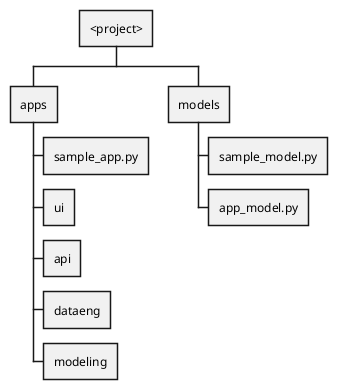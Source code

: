 *Note: to view these diagrams, install [this Chrome plugin](https://chrome.google.com/webstore/detail/plantuml-visualizer/ffaloebcmkogfdkemcekamlmfkkmgkcf).*

### App directory layout
```
@startwbs
* <project>
** apps
*** sample_app.py
*** ui
*** api
*** dataeng
*** modeling
** models
*** sample_model.py
*** app_model.py
@endwbs

@startmindmap
* Debian
** Ubuntu
*** Linux Mint
*** Kubuntu
*** Lubuntu
*** KDE Neon
** LMDE
** SolydXK
** SteamOS
** Raspbian with a very long name
*** <s>Raspmbc</s> => OSMC
*** <s>Raspyfi</s> => Volumio
@endmindmap
```

### Model–System (Data Scientist–Software Engineer) Collaboration
```
@startuml
allowmixing

 
class App {
  in apps/app.py
}

class AppModel #lightgreen {
  in models/app_model.py
}

class Model {
  in models/model.py
}

App ..> AppModel : uses
AppModel ..> Model : embeds
AppModel : process()
AppModel : predict()

Actor "Software Engineer" as SWE
Actor "Data Scientist" as DS
SWE .right.> App : maintains
DS .right.> Model : maintains


note right of AppModel
  Do not modify the name of this class,
  so that DS and SWE can move 
  independently of each other.
end note

note right of Model
  Can be any class as determined by DS
end note
@enduml
```

